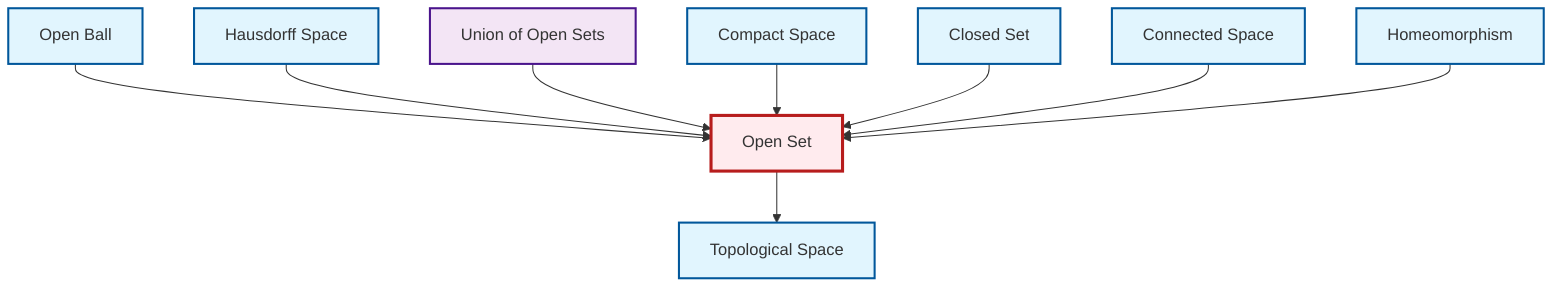 graph TD
    classDef definition fill:#e1f5fe,stroke:#01579b,stroke-width:2px
    classDef theorem fill:#f3e5f5,stroke:#4a148c,stroke-width:2px
    classDef axiom fill:#fff3e0,stroke:#e65100,stroke-width:2px
    classDef example fill:#e8f5e9,stroke:#1b5e20,stroke-width:2px
    classDef current fill:#ffebee,stroke:#b71c1c,stroke-width:3px
    def-connected["Connected Space"]:::definition
    def-open-set["Open Set"]:::definition
    def-closed-set["Closed Set"]:::definition
    thm-union-open-sets["Union of Open Sets"]:::theorem
    def-hausdorff["Hausdorff Space"]:::definition
    def-open-ball["Open Ball"]:::definition
    def-compact["Compact Space"]:::definition
    def-topological-space["Topological Space"]:::definition
    def-homeomorphism["Homeomorphism"]:::definition
    def-open-ball --> def-open-set
    def-hausdorff --> def-open-set
    def-open-set --> def-topological-space
    thm-union-open-sets --> def-open-set
    def-compact --> def-open-set
    def-closed-set --> def-open-set
    def-connected --> def-open-set
    def-homeomorphism --> def-open-set
    class def-open-set current